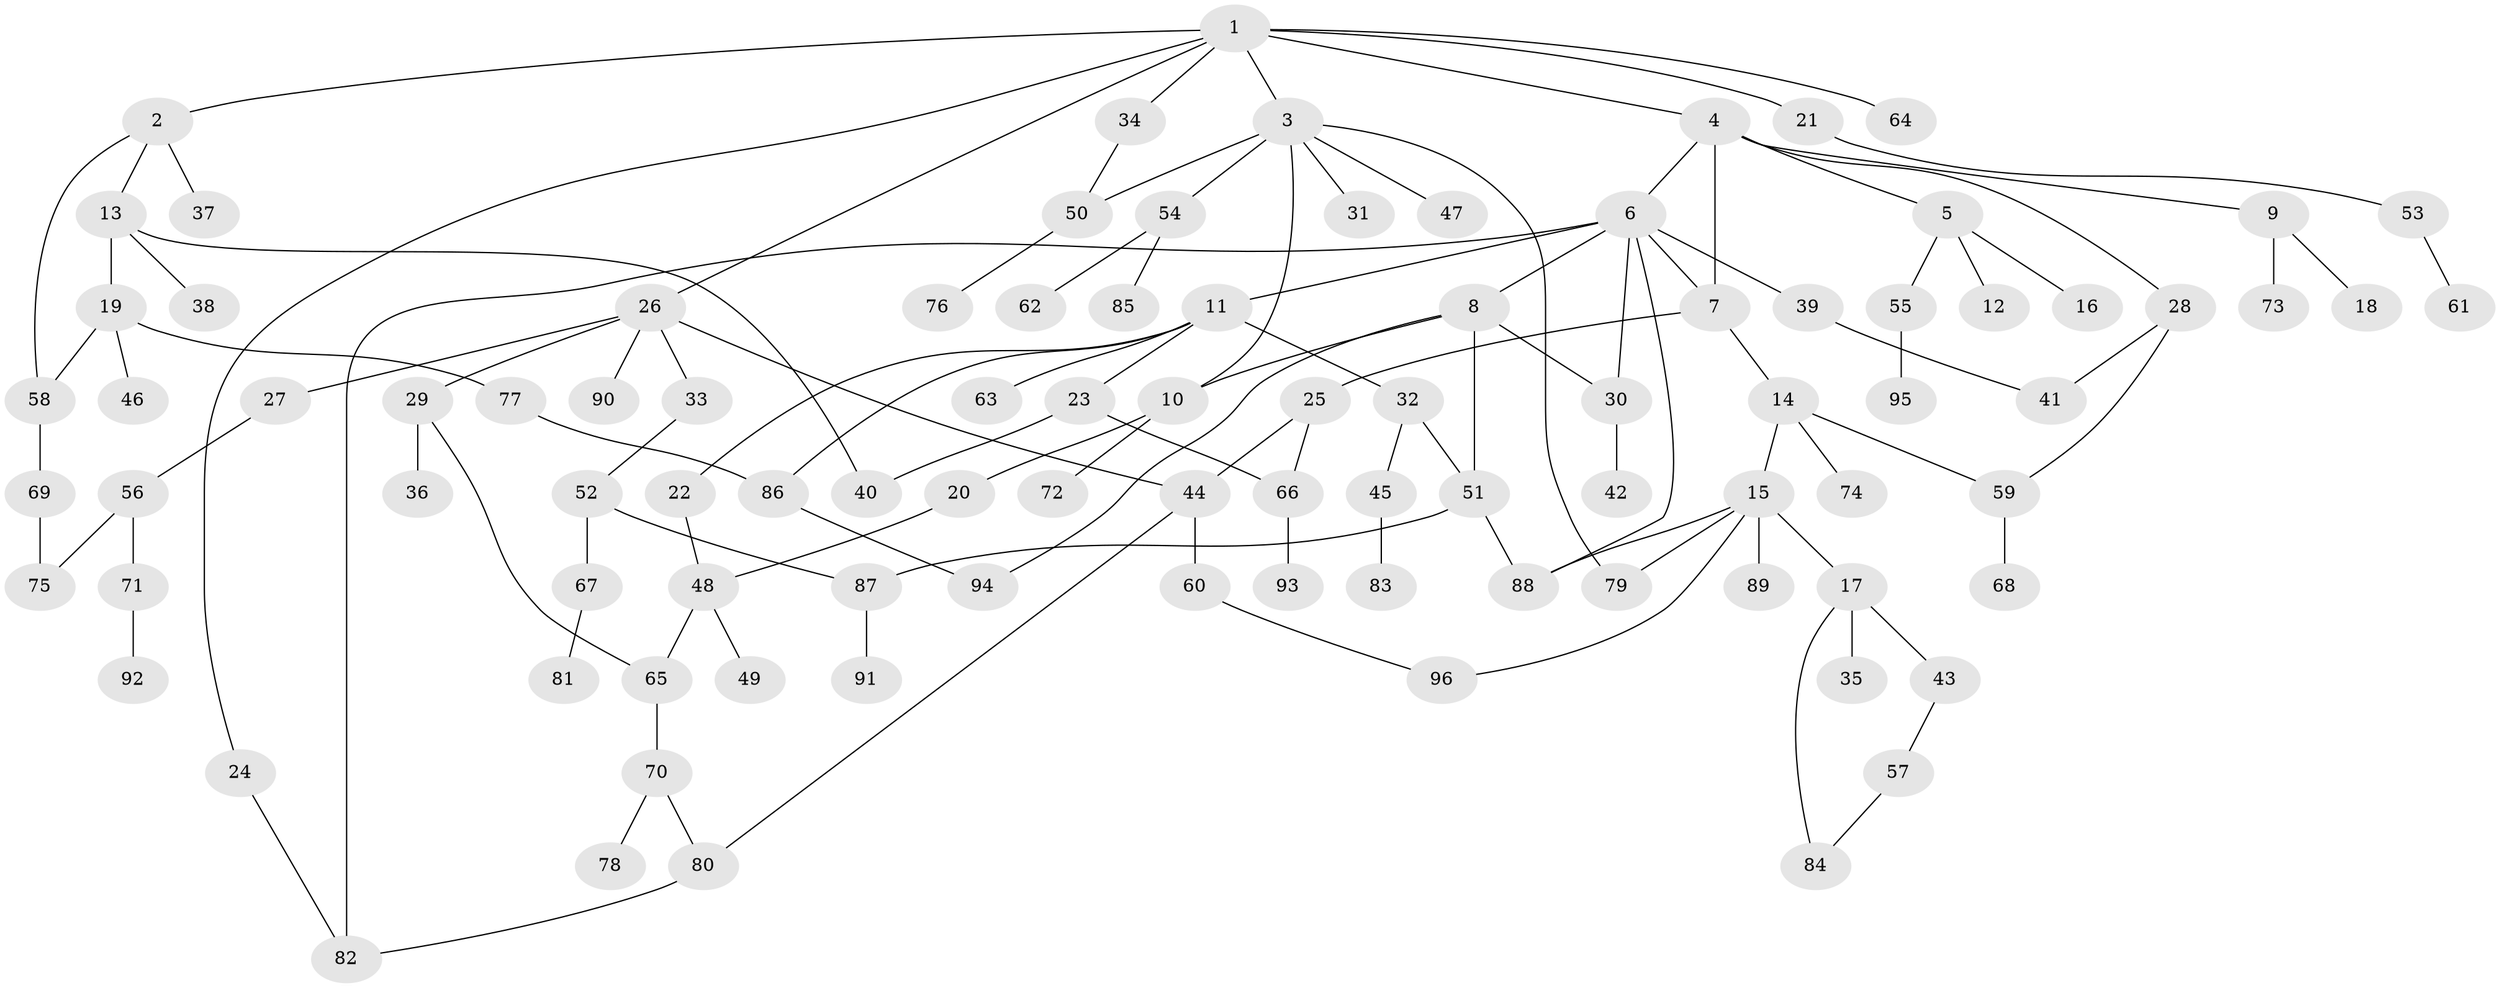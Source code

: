// coarse degree distribution, {8: 0.04477611940298507, 3: 0.1044776119402985, 6: 0.014925373134328358, 4: 0.1044776119402985, 9: 0.014925373134328358, 7: 0.029850746268656716, 2: 0.26865671641791045, 1: 0.373134328358209, 5: 0.04477611940298507}
// Generated by graph-tools (version 1.1) at 2025/51/02/27/25 19:51:36]
// undirected, 96 vertices, 120 edges
graph export_dot {
graph [start="1"]
  node [color=gray90,style=filled];
  1;
  2;
  3;
  4;
  5;
  6;
  7;
  8;
  9;
  10;
  11;
  12;
  13;
  14;
  15;
  16;
  17;
  18;
  19;
  20;
  21;
  22;
  23;
  24;
  25;
  26;
  27;
  28;
  29;
  30;
  31;
  32;
  33;
  34;
  35;
  36;
  37;
  38;
  39;
  40;
  41;
  42;
  43;
  44;
  45;
  46;
  47;
  48;
  49;
  50;
  51;
  52;
  53;
  54;
  55;
  56;
  57;
  58;
  59;
  60;
  61;
  62;
  63;
  64;
  65;
  66;
  67;
  68;
  69;
  70;
  71;
  72;
  73;
  74;
  75;
  76;
  77;
  78;
  79;
  80;
  81;
  82;
  83;
  84;
  85;
  86;
  87;
  88;
  89;
  90;
  91;
  92;
  93;
  94;
  95;
  96;
  1 -- 2;
  1 -- 3;
  1 -- 4;
  1 -- 21;
  1 -- 24;
  1 -- 26;
  1 -- 34;
  1 -- 64;
  2 -- 13;
  2 -- 37;
  2 -- 58;
  3 -- 10;
  3 -- 31;
  3 -- 47;
  3 -- 50;
  3 -- 54;
  3 -- 79;
  4 -- 5;
  4 -- 6;
  4 -- 7;
  4 -- 9;
  4 -- 28;
  5 -- 12;
  5 -- 16;
  5 -- 55;
  6 -- 8;
  6 -- 11;
  6 -- 30;
  6 -- 39;
  6 -- 82;
  6 -- 88;
  6 -- 7;
  7 -- 14;
  7 -- 25;
  8 -- 94;
  8 -- 51;
  8 -- 10;
  8 -- 30;
  9 -- 18;
  9 -- 73;
  10 -- 20;
  10 -- 72;
  11 -- 22;
  11 -- 23;
  11 -- 32;
  11 -- 63;
  11 -- 86;
  13 -- 19;
  13 -- 38;
  13 -- 40;
  14 -- 15;
  14 -- 59;
  14 -- 74;
  15 -- 17;
  15 -- 79;
  15 -- 89;
  15 -- 96;
  15 -- 88;
  17 -- 35;
  17 -- 43;
  17 -- 84;
  19 -- 46;
  19 -- 77;
  19 -- 58;
  20 -- 48;
  21 -- 53;
  22 -- 48;
  23 -- 40;
  23 -- 66;
  24 -- 82;
  25 -- 66;
  25 -- 44;
  26 -- 27;
  26 -- 29;
  26 -- 33;
  26 -- 44;
  26 -- 90;
  27 -- 56;
  28 -- 41;
  28 -- 59;
  29 -- 36;
  29 -- 65;
  30 -- 42;
  32 -- 45;
  32 -- 51;
  33 -- 52;
  34 -- 50;
  39 -- 41;
  43 -- 57;
  44 -- 60;
  44 -- 80;
  45 -- 83;
  48 -- 49;
  48 -- 65;
  50 -- 76;
  51 -- 87;
  51 -- 88;
  52 -- 67;
  52 -- 87;
  53 -- 61;
  54 -- 62;
  54 -- 85;
  55 -- 95;
  56 -- 71;
  56 -- 75;
  57 -- 84;
  58 -- 69;
  59 -- 68;
  60 -- 96;
  65 -- 70;
  66 -- 93;
  67 -- 81;
  69 -- 75;
  70 -- 78;
  70 -- 80;
  71 -- 92;
  77 -- 86;
  80 -- 82;
  86 -- 94;
  87 -- 91;
}
